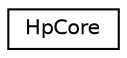 digraph "Graphical Class Hierarchy"
{
  edge [fontname="Helvetica",fontsize="10",labelfontname="Helvetica",labelfontsize="10"];
  node [fontname="Helvetica",fontsize="10",shape=record];
  rankdir="LR";
  Node1 [label="HpCore",height=0.2,width=0.4,color="black", fillcolor="white", style="filled",URL="$classHpCore.html",tooltip="core class of ModHPS "];
}
